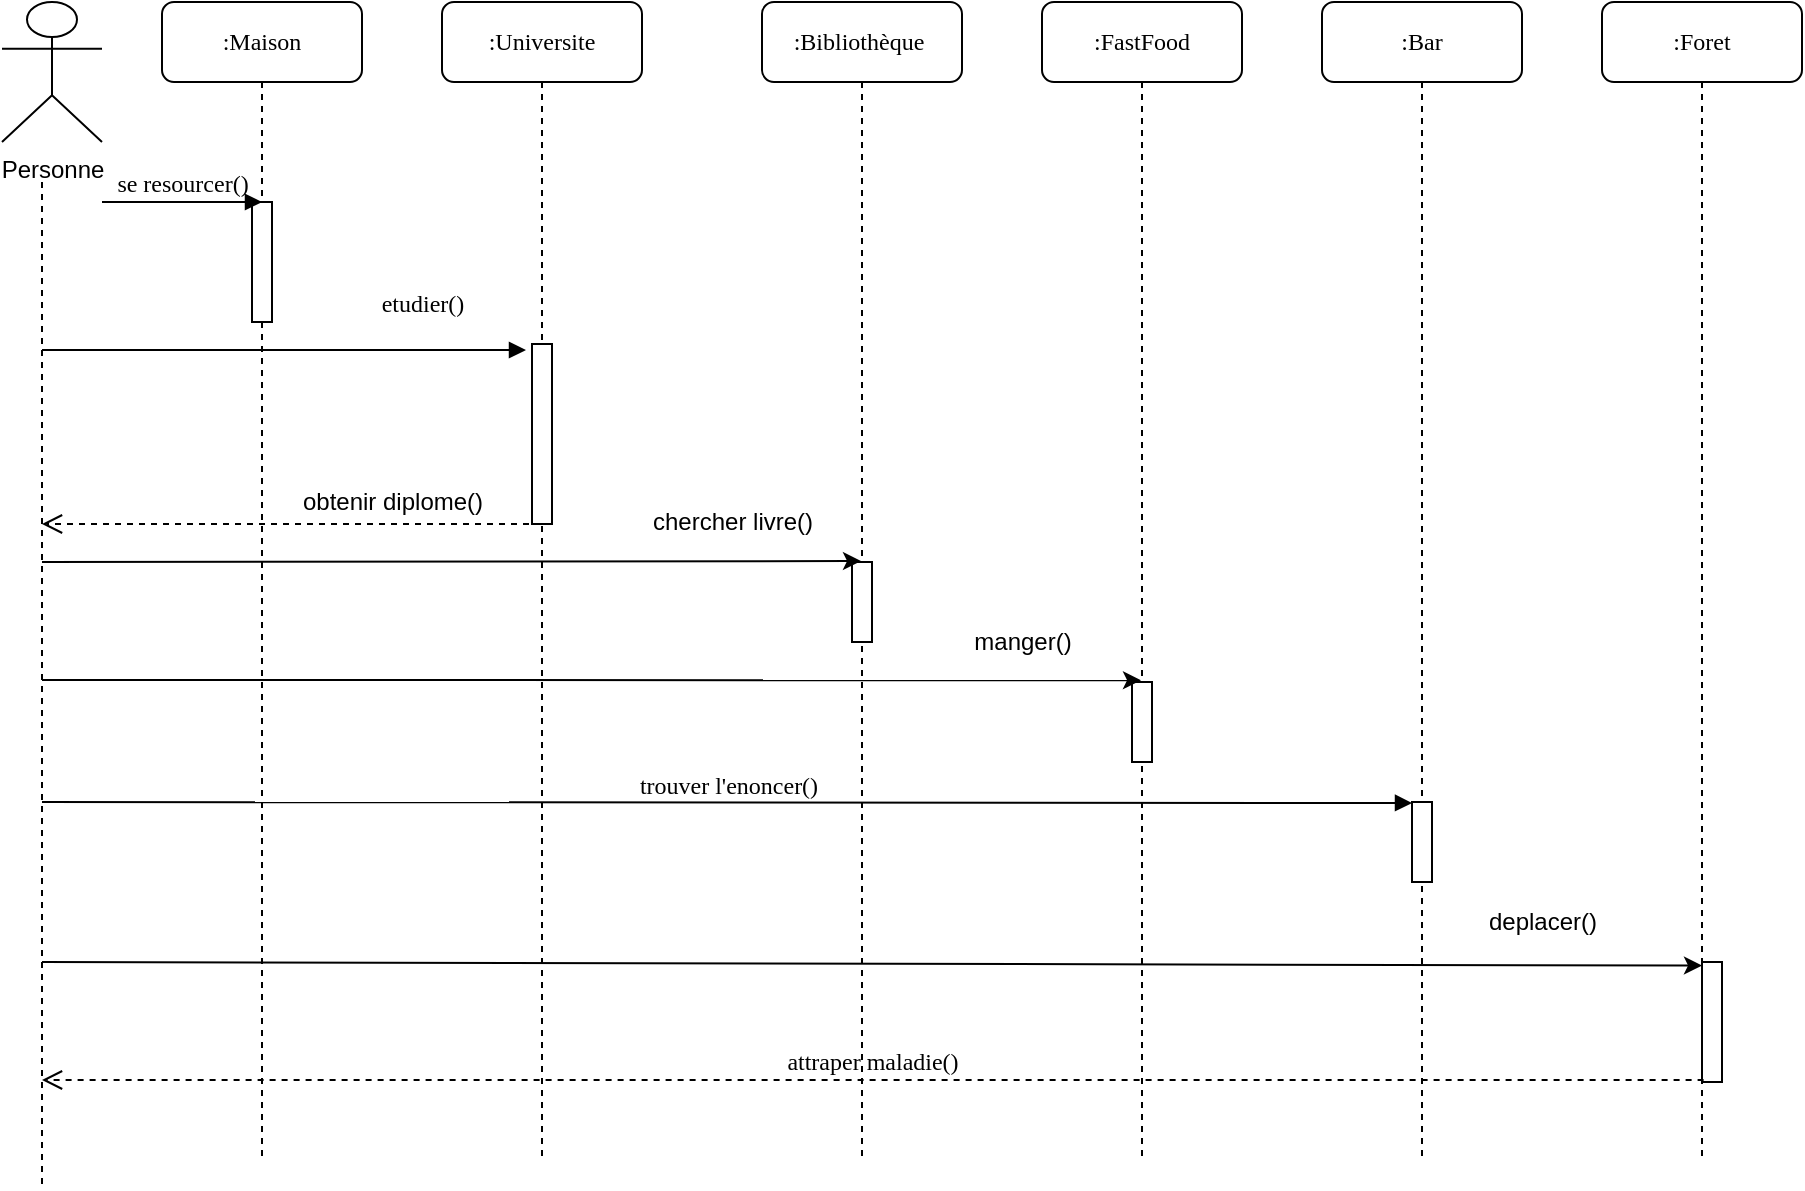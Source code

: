 <mxfile version="14.0.5" type="github">
  <diagram name="Page-1" id="13e1069c-82ec-6db2-03f1-153e76fe0fe0">
    <mxGraphModel dx="998" dy="580" grid="1" gridSize="10" guides="1" tooltips="1" connect="1" arrows="1" fold="1" page="1" pageScale="1" pageWidth="1100" pageHeight="850" background="#ffffff" math="0" shadow="0">
      <root>
        <mxCell id="0" />
        <mxCell id="1" parent="0" />
        <mxCell id="7baba1c4bc27f4b0-2" value=":Universite" style="shape=umlLifeline;perimeter=lifelinePerimeter;whiteSpace=wrap;html=1;container=1;collapsible=0;recursiveResize=0;outlineConnect=0;rounded=1;shadow=0;comic=0;labelBackgroundColor=none;strokeWidth=1;fontFamily=Verdana;fontSize=12;align=center;" parent="1" vertex="1">
          <mxGeometry x="240" y="80" width="100" height="580" as="geometry" />
        </mxCell>
        <mxCell id="7baba1c4bc27f4b0-10" value="" style="html=1;points=[];perimeter=orthogonalPerimeter;rounded=0;shadow=0;comic=0;labelBackgroundColor=none;strokeWidth=1;fontFamily=Verdana;fontSize=12;align=center;" parent="7baba1c4bc27f4b0-2" vertex="1">
          <mxGeometry x="45" y="171" width="10" height="90" as="geometry" />
        </mxCell>
        <mxCell id="7baba1c4bc27f4b0-3" value=":Bibliothèque&amp;nbsp;" style="shape=umlLifeline;perimeter=lifelinePerimeter;whiteSpace=wrap;html=1;container=1;collapsible=0;recursiveResize=0;outlineConnect=0;rounded=1;shadow=0;comic=0;labelBackgroundColor=none;strokeWidth=1;fontFamily=Verdana;fontSize=12;align=center;" parent="1" vertex="1">
          <mxGeometry x="400" y="80" width="100" height="580" as="geometry" />
        </mxCell>
        <mxCell id="7baba1c4bc27f4b0-13" value="" style="html=1;points=[];perimeter=orthogonalPerimeter;rounded=0;shadow=0;comic=0;labelBackgroundColor=none;strokeWidth=1;fontFamily=Verdana;fontSize=12;align=center;" parent="7baba1c4bc27f4b0-3" vertex="1">
          <mxGeometry x="45" y="280" width="10" height="40" as="geometry" />
        </mxCell>
        <mxCell id="7baba1c4bc27f4b0-4" value=":FastFood" style="shape=umlLifeline;perimeter=lifelinePerimeter;whiteSpace=wrap;html=1;container=1;collapsible=0;recursiveResize=0;outlineConnect=0;rounded=1;shadow=0;comic=0;labelBackgroundColor=none;strokeWidth=1;fontFamily=Verdana;fontSize=12;align=center;" parent="1" vertex="1">
          <mxGeometry x="540" y="80" width="100" height="580" as="geometry" />
        </mxCell>
        <mxCell id="7baba1c4bc27f4b0-22" value="" style="html=1;points=[];perimeter=orthogonalPerimeter;rounded=0;shadow=0;comic=0;labelBackgroundColor=none;strokeWidth=1;fontFamily=Verdana;fontSize=12;align=center;" parent="7baba1c4bc27f4b0-4" vertex="1">
          <mxGeometry x="45" y="340" width="10" height="40" as="geometry" />
        </mxCell>
        <mxCell id="7baba1c4bc27f4b0-5" value=":Bar" style="shape=umlLifeline;perimeter=lifelinePerimeter;whiteSpace=wrap;html=1;container=1;collapsible=0;recursiveResize=0;outlineConnect=0;rounded=1;shadow=0;comic=0;labelBackgroundColor=none;strokeWidth=1;fontFamily=Verdana;fontSize=12;align=center;" parent="1" vertex="1">
          <mxGeometry x="680" y="80" width="100" height="580" as="geometry" />
        </mxCell>
        <mxCell id="7baba1c4bc27f4b0-19" value="" style="html=1;points=[];perimeter=orthogonalPerimeter;rounded=0;shadow=0;comic=0;labelBackgroundColor=none;strokeWidth=1;fontFamily=Verdana;fontSize=12;align=center;" parent="7baba1c4bc27f4b0-5" vertex="1">
          <mxGeometry x="45" y="400" width="10" height="40" as="geometry" />
        </mxCell>
        <mxCell id="7baba1c4bc27f4b0-6" value=":Foret" style="shape=umlLifeline;perimeter=lifelinePerimeter;whiteSpace=wrap;html=1;container=1;collapsible=0;recursiveResize=0;outlineConnect=0;rounded=1;shadow=0;comic=0;labelBackgroundColor=none;strokeWidth=1;fontFamily=Verdana;fontSize=12;align=center;" parent="1" vertex="1">
          <mxGeometry x="820" y="80" width="100" height="580" as="geometry" />
        </mxCell>
        <mxCell id="7baba1c4bc27f4b0-28" value="" style="html=1;points=[];perimeter=orthogonalPerimeter;rounded=0;shadow=0;comic=0;labelBackgroundColor=none;strokeWidth=1;fontFamily=Verdana;fontSize=12;align=center;" parent="7baba1c4bc27f4b0-6" vertex="1">
          <mxGeometry x="50" y="480" width="10" height="60" as="geometry" />
        </mxCell>
        <mxCell id="7baba1c4bc27f4b0-8" value=":Maison" style="shape=umlLifeline;perimeter=lifelinePerimeter;whiteSpace=wrap;html=1;container=1;collapsible=0;recursiveResize=0;outlineConnect=0;rounded=1;shadow=0;comic=0;labelBackgroundColor=none;strokeWidth=1;fontFamily=Verdana;fontSize=12;align=center;" parent="1" vertex="1">
          <mxGeometry x="100" y="80" width="100" height="580" as="geometry" />
        </mxCell>
        <mxCell id="7baba1c4bc27f4b0-9" value="" style="html=1;points=[];perimeter=orthogonalPerimeter;rounded=0;shadow=0;comic=0;labelBackgroundColor=none;strokeWidth=1;fontFamily=Verdana;fontSize=12;align=center;" parent="7baba1c4bc27f4b0-8" vertex="1">
          <mxGeometry x="45" y="100" width="10" height="60" as="geometry" />
        </mxCell>
        <mxCell id="7baba1c4bc27f4b0-30" value="attraper maladie()" style="html=1;verticalAlign=bottom;endArrow=open;dashed=1;endSize=8;labelBackgroundColor=none;fontFamily=Verdana;fontSize=12;edgeStyle=elbowEdgeStyle;elbow=vertical;exitX=0.08;exitY=0.983;exitDx=0;exitDy=0;exitPerimeter=0;" parent="1" source="7baba1c4bc27f4b0-28" edge="1">
          <mxGeometry relative="1" as="geometry">
            <mxPoint x="40" y="619" as="targetPoint" />
            <Array as="points" />
          </mxGeometry>
        </mxCell>
        <mxCell id="7baba1c4bc27f4b0-11" value="etudier()" style="html=1;verticalAlign=bottom;endArrow=block;entryX=-0.3;entryY=0.036;labelBackgroundColor=none;fontFamily=Verdana;fontSize=12;edgeStyle=elbowEdgeStyle;elbow=vertical;entryDx=0;entryDy=0;entryPerimeter=0;" parent="1" target="7baba1c4bc27f4b0-10" edge="1">
          <mxGeometry x="0.569" y="14" relative="1" as="geometry">
            <mxPoint x="40" y="254" as="sourcePoint" />
            <Array as="points">
              <mxPoint x="160" y="254" />
            </Array>
            <mxPoint as="offset" />
          </mxGeometry>
        </mxCell>
        <mxCell id="9zDzrB1hwyh5EuXrndkU-1" value="Personne" style="shape=umlActor;verticalLabelPosition=bottom;verticalAlign=top;html=1;outlineConnect=0;" parent="1" vertex="1">
          <mxGeometry x="20" y="80" width="50" height="70" as="geometry" />
        </mxCell>
        <mxCell id="9zDzrB1hwyh5EuXrndkU-6" value="" style="html=1;verticalAlign=bottom;endArrow=open;dashed=1;endSize=8;labelBackgroundColor=none;fontFamily=Verdana;fontSize=12;edgeStyle=elbowEdgeStyle;elbow=vertical;" parent="1" edge="1">
          <mxGeometry relative="1" as="geometry">
            <mxPoint x="40" y="341" as="targetPoint" />
            <Array as="points">
              <mxPoint x="290" y="341" />
              <mxPoint x="250" y="256" />
              <mxPoint x="220" y="256" />
            </Array>
            <mxPoint x="289.5" y="341" as="sourcePoint" />
          </mxGeometry>
        </mxCell>
        <mxCell id="9zDzrB1hwyh5EuXrndkU-8" value="obtenir diplome()" style="text;html=1;align=center;verticalAlign=middle;resizable=0;points=[];autosize=1;" parent="1" vertex="1">
          <mxGeometry x="160" y="320" width="110" height="20" as="geometry" />
        </mxCell>
        <mxCell id="9zDzrB1hwyh5EuXrndkU-11" value="se resourcer()" style="html=1;verticalAlign=bottom;endArrow=block;entryX=0;entryY=0;labelBackgroundColor=none;fontFamily=Verdana;fontSize=12;edgeStyle=elbowEdgeStyle;elbow=vertical;" parent="1" edge="1">
          <mxGeometry relative="1" as="geometry">
            <mxPoint x="70" y="180" as="sourcePoint" />
            <mxPoint x="150" y="180.0" as="targetPoint" />
          </mxGeometry>
        </mxCell>
        <mxCell id="9zDzrB1hwyh5EuXrndkU-12" value="" style="endArrow=classic;html=1;" parent="1" edge="1">
          <mxGeometry width="50" height="50" relative="1" as="geometry">
            <mxPoint x="40" y="360" as="sourcePoint" />
            <mxPoint x="449.5" y="359.52" as="targetPoint" />
          </mxGeometry>
        </mxCell>
        <mxCell id="9zDzrB1hwyh5EuXrndkU-13" value="chercher livre()" style="text;html=1;align=center;verticalAlign=middle;resizable=0;points=[];autosize=1;" parent="1" vertex="1">
          <mxGeometry x="335" y="330" width="100" height="20" as="geometry" />
        </mxCell>
        <mxCell id="9zDzrB1hwyh5EuXrndkU-14" value="" style="endArrow=classic;html=1;" parent="1" edge="1">
          <mxGeometry width="50" height="50" relative="1" as="geometry">
            <mxPoint x="40" y="419" as="sourcePoint" />
            <mxPoint x="589.5" y="419.12" as="targetPoint" />
          </mxGeometry>
        </mxCell>
        <mxCell id="9zDzrB1hwyh5EuXrndkU-15" value="manger()" style="text;html=1;align=center;verticalAlign=middle;resizable=0;points=[];autosize=1;" parent="1" vertex="1">
          <mxGeometry x="500" y="390" width="60" height="20" as="geometry" />
        </mxCell>
        <mxCell id="9zDzrB1hwyh5EuXrndkU-16" value="trouver l&#39;enoncer()" style="html=1;verticalAlign=bottom;endArrow=block;entryX=0;entryY=0;labelBackgroundColor=none;fontFamily=Verdana;fontSize=12;edgeStyle=elbowEdgeStyle;elbow=vertical;" parent="1" edge="1">
          <mxGeometry relative="1" as="geometry">
            <mxPoint x="40" y="480" as="sourcePoint" />
            <mxPoint x="725" y="481" as="targetPoint" />
          </mxGeometry>
        </mxCell>
        <mxCell id="9zDzrB1hwyh5EuXrndkU-17" value="" style="endArrow=classic;html=1;entryX=0;entryY=0.03;entryDx=0;entryDy=0;entryPerimeter=0;" parent="1" target="7baba1c4bc27f4b0-28" edge="1">
          <mxGeometry width="50" height="50" relative="1" as="geometry">
            <mxPoint x="40" y="560" as="sourcePoint" />
            <mxPoint x="520" y="540" as="targetPoint" />
          </mxGeometry>
        </mxCell>
        <mxCell id="9zDzrB1hwyh5EuXrndkU-18" value="deplacer()" style="text;html=1;align=center;verticalAlign=middle;resizable=0;points=[];autosize=1;" parent="1" vertex="1">
          <mxGeometry x="755" y="530" width="70" height="20" as="geometry" />
        </mxCell>
        <mxCell id="Z1EISHqlJrbqGqfD6X8b-2" value="" style="endArrow=none;dashed=1;html=1;" edge="1" parent="1">
          <mxGeometry width="50" height="50" relative="1" as="geometry">
            <mxPoint x="40" y="170" as="sourcePoint" />
            <mxPoint x="40" y="671.6" as="targetPoint" />
          </mxGeometry>
        </mxCell>
      </root>
    </mxGraphModel>
  </diagram>
</mxfile>
